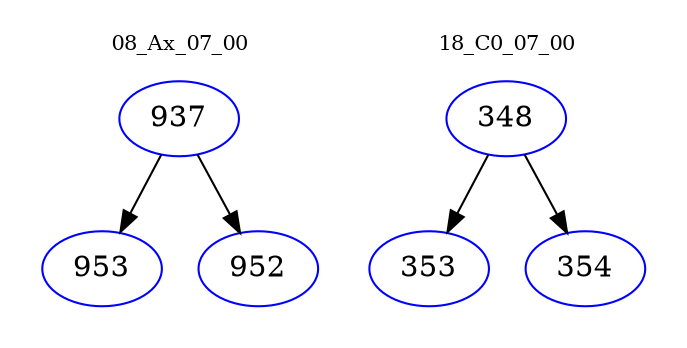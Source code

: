 digraph{
subgraph cluster_0 {
color = white
label = "08_Ax_07_00";
fontsize=10;
T0_937 [label="937", color="blue"]
T0_937 -> T0_953 [color="black"]
T0_953 [label="953", color="blue"]
T0_937 -> T0_952 [color="black"]
T0_952 [label="952", color="blue"]
}
subgraph cluster_1 {
color = white
label = "18_C0_07_00";
fontsize=10;
T1_348 [label="348", color="blue"]
T1_348 -> T1_353 [color="black"]
T1_353 [label="353", color="blue"]
T1_348 -> T1_354 [color="black"]
T1_354 [label="354", color="blue"]
}
}
